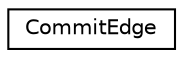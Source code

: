 digraph "Graphical Class Hierarchy"
{
 // LATEX_PDF_SIZE
  edge [fontname="Helvetica",fontsize="10",labelfontname="Helvetica",labelfontsize="10"];
  node [fontname="Helvetica",fontsize="10",shape=record];
  rankdir="LR";
  Node0 [label="CommitEdge",height=0.2,width=0.4,color="black", fillcolor="white", style="filled",URL="$struct_commit_edge.html",tooltip=" "];
}
